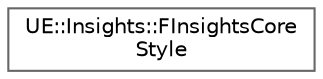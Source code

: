 digraph "Graphical Class Hierarchy"
{
 // INTERACTIVE_SVG=YES
 // LATEX_PDF_SIZE
  bgcolor="transparent";
  edge [fontname=Helvetica,fontsize=10,labelfontname=Helvetica,labelfontsize=10];
  node [fontname=Helvetica,fontsize=10,shape=box,height=0.2,width=0.4];
  rankdir="LR";
  Node0 [id="Node000000",label="UE::Insights::FInsightsCore\lStyle",height=0.2,width=0.4,color="grey40", fillcolor="white", style="filled",URL="$da/d7e/classUE_1_1Insights_1_1FInsightsCoreStyle.html",tooltip=" "];
}
